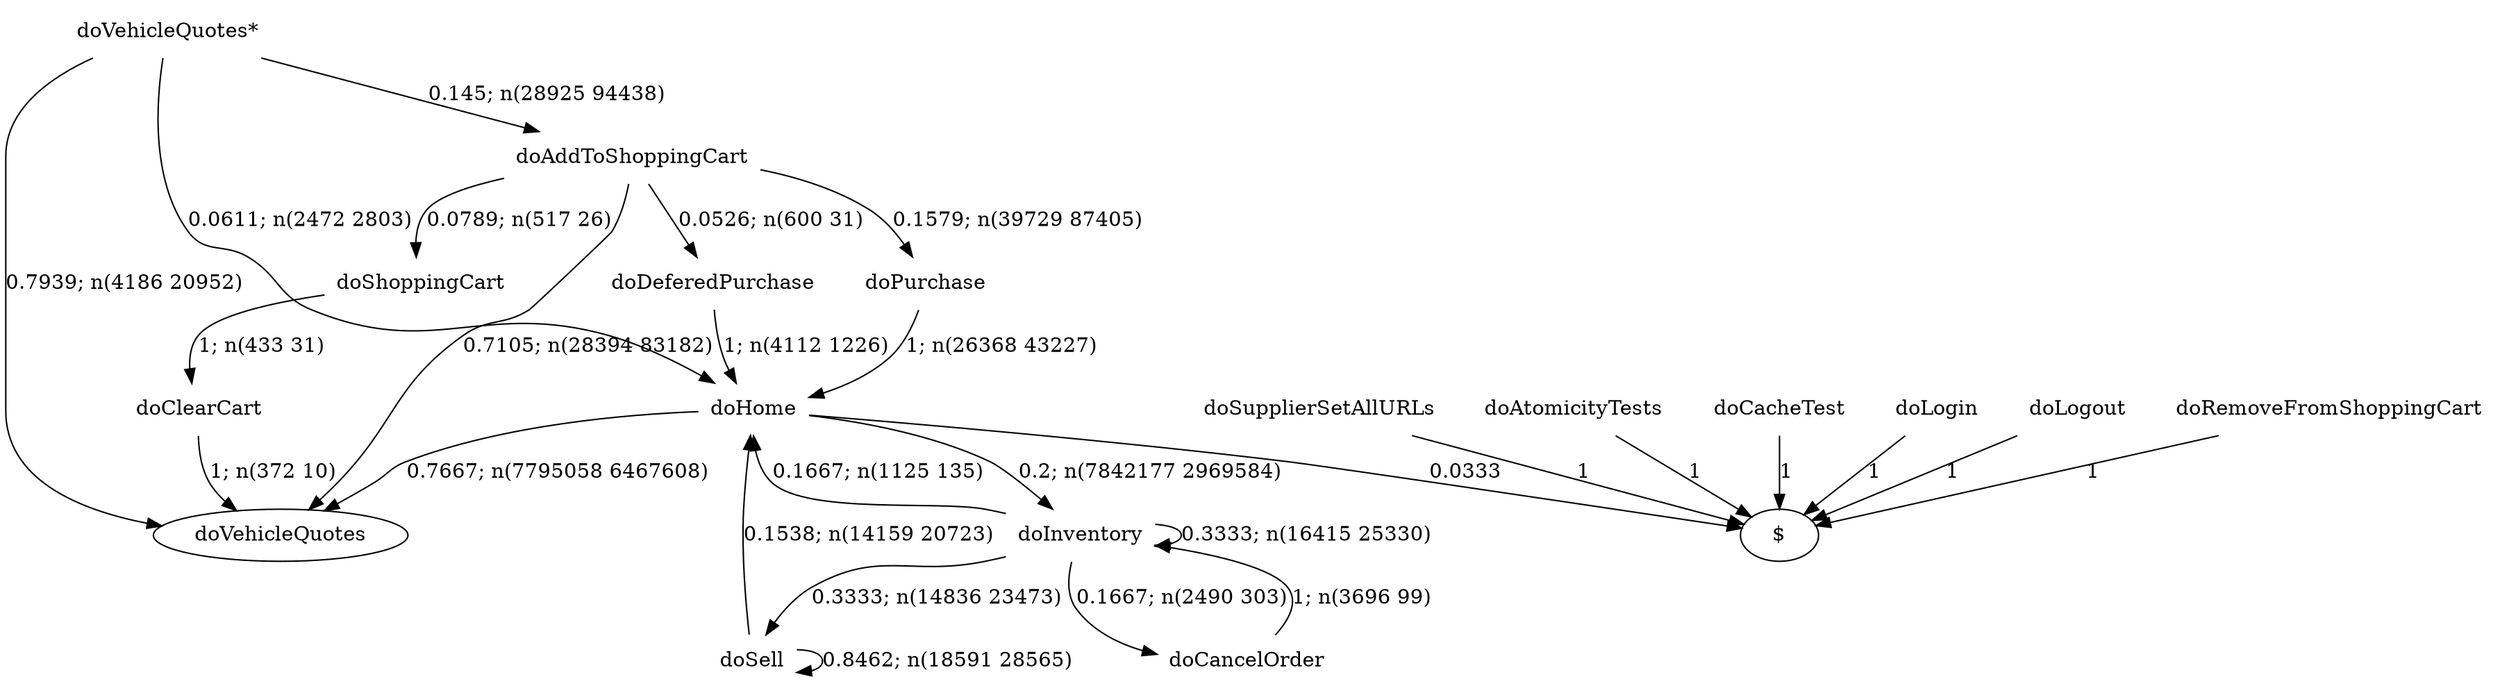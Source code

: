 digraph G {"doVehicleQuotes*" [label="doVehicleQuotes*",shape=none];"doSupplierSetAllURLs" [label="doSupplierSetAllURLs",shape=none];"doAtomicityTests" [label="doAtomicityTests",shape=none];"doCacheTest" [label="doCacheTest",shape=none];"doLogin" [label="doLogin",shape=none];"doAddToShoppingCart" [label="doAddToShoppingCart",shape=none];"doDeferedPurchase" [label="doDeferedPurchase",shape=none];"doHome" [label="doHome",shape=none];"doShoppingCart" [label="doShoppingCart",shape=none];"doClearCart" [label="doClearCart",shape=none];"doPurchase" [label="doPurchase",shape=none];"doInventory" [label="doInventory",shape=none];"doSell" [label="doSell",shape=none];"doLogout" [label="doLogout",shape=none];"doCancelOrder" [label="doCancelOrder",shape=none];"doRemoveFromShoppingCart" [label="doRemoveFromShoppingCart",shape=none];"doVehicleQuotes*"->"doVehicleQuotes" [style=solid,label="0.7939; n(4186 20952)"];"doVehicleQuotes*"->"doAddToShoppingCart" [style=solid,label="0.145; n(28925 94438)"];"doVehicleQuotes*"->"doHome" [style=solid,label="0.0611; n(2472 2803)"];"doSupplierSetAllURLs"->"$" [style=solid,label="1"];"doAtomicityTests"->"$" [style=solid,label="1"];"doCacheTest"->"$" [style=solid,label="1"];"doLogin"->"$" [style=solid,label="1"];"doAddToShoppingCart"->"doVehicleQuotes" [style=solid,label="0.7105; n(28394 83182)"];"doAddToShoppingCart"->"doDeferedPurchase" [style=solid,label="0.0526; n(600 31)"];"doAddToShoppingCart"->"doShoppingCart" [style=solid,label="0.0789; n(517 26)"];"doAddToShoppingCart"->"doPurchase" [style=solid,label="0.1579; n(39729 87405)"];"doDeferedPurchase"->"doHome" [style=solid,label="1; n(4112 1226)"];"doHome"->"doVehicleQuotes" [style=solid,label="0.7667; n(7795058 6467608)"];"doHome"->"doInventory" [style=solid,label="0.2; n(7842177 2969584)"];"doHome"->"$" [style=solid,label="0.0333"];"doShoppingCart"->"doClearCart" [style=solid,label="1; n(433 31)"];"doClearCart"->"doVehicleQuotes" [style=solid,label="1; n(372 10)"];"doPurchase"->"doHome" [style=solid,label="1; n(26368 43227)"];"doInventory"->"doHome" [style=solid,label="0.1667; n(1125 135)"];"doInventory"->"doInventory" [style=solid,label="0.3333; n(16415 25330)"];"doInventory"->"doSell" [style=solid,label="0.3333; n(14836 23473)"];"doInventory"->"doCancelOrder" [style=solid,label="0.1667; n(2490 303)"];"doSell"->"doHome" [style=solid,label="0.1538; n(14159 20723)"];"doSell"->"doSell" [style=solid,label="0.8462; n(18591 28565)"];"doLogout"->"$" [style=solid,label="1"];"doCancelOrder"->"doInventory" [style=solid,label="1; n(3696 99)"];"doRemoveFromShoppingCart"->"$" [style=solid,label="1"];}